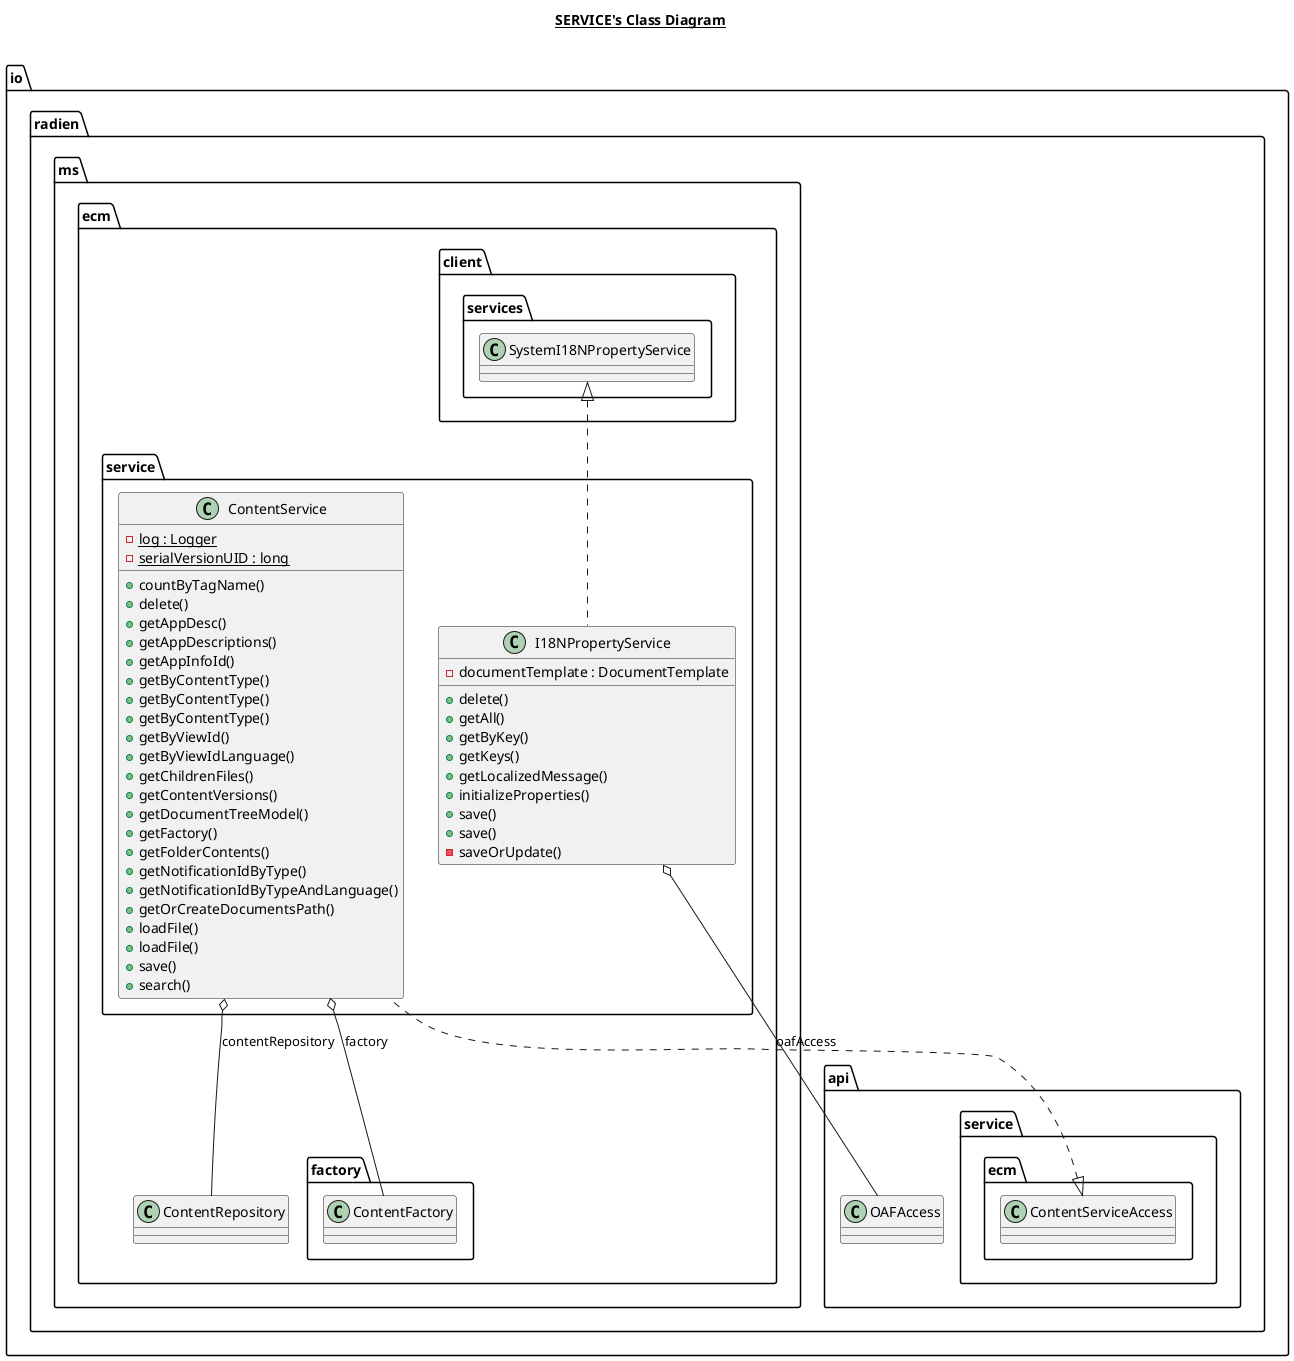@startuml

title __SERVICE's Class Diagram__\n

  namespace io.radien.ms.ecm {
    namespace service {
      class io.radien.ms.ecm.service.ContentService {
          {static} - log : Logger
          {static} - serialVersionUID : long
          + countByTagName()
          + delete()
          + getAppDesc()
          + getAppDescriptions()
          + getAppInfoId()
          + getByContentType()
          + getByContentType()
          + getByContentType()
          + getByViewId()
          + getByViewIdLanguage()
          + getChildrenFiles()
          + getContentVersions()
          + getDocumentTreeModel()
          + getFactory()
          + getFolderContents()
          + getNotificationIdByType()
          + getNotificationIdByTypeAndLanguage()
          + getOrCreateDocumentsPath()
          + loadFile()
          + loadFile()
          + save()
          + search()
      }
    }
  }
  

  namespace io.radien.ms.ecm {
    namespace service {
      class io.radien.ms.ecm.service.I18NPropertyService {
          - documentTemplate : DocumentTemplate
          + delete()
          + getAll()
          + getByKey()
          + getKeys()
          + getLocalizedMessage()
          + initializeProperties()
          + save()
          + save()
          - saveOrUpdate()
      }
    }
  }
  

  io.radien.ms.ecm.service.ContentService .up.|> io.radien.api.service.ecm.ContentServiceAccess
  io.radien.ms.ecm.service.ContentService o-- io.radien.ms.ecm.ContentRepository : contentRepository
  io.radien.ms.ecm.service.ContentService o-- io.radien.ms.ecm.factory.ContentFactory : factory
  io.radien.ms.ecm.service.I18NPropertyService .up.|> io.radien.ms.ecm.client.services.SystemI18NPropertyService
  io.radien.ms.ecm.service.I18NPropertyService o-- io.radien.api.OAFAccess : oafAccess







@enduml

